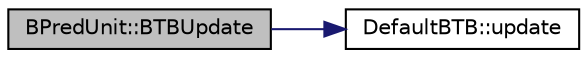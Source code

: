 digraph G
{
  edge [fontname="Helvetica",fontsize="10",labelfontname="Helvetica",labelfontsize="10"];
  node [fontname="Helvetica",fontsize="10",shape=record];
  rankdir=LR;
  Node1 [label="BPredUnit::BTBUpdate",height=0.2,width=0.4,color="black", fillcolor="grey75", style="filled" fontcolor="black"];
  Node1 -> Node2 [color="midnightblue",fontsize="10",style="solid",fontname="Helvetica"];
  Node2 [label="DefaultBTB::update",height=0.2,width=0.4,color="black", fillcolor="white", style="filled",URL="$classDefaultBTB.html#a554c0af23b92df168310e4edaf627c51"];
}
